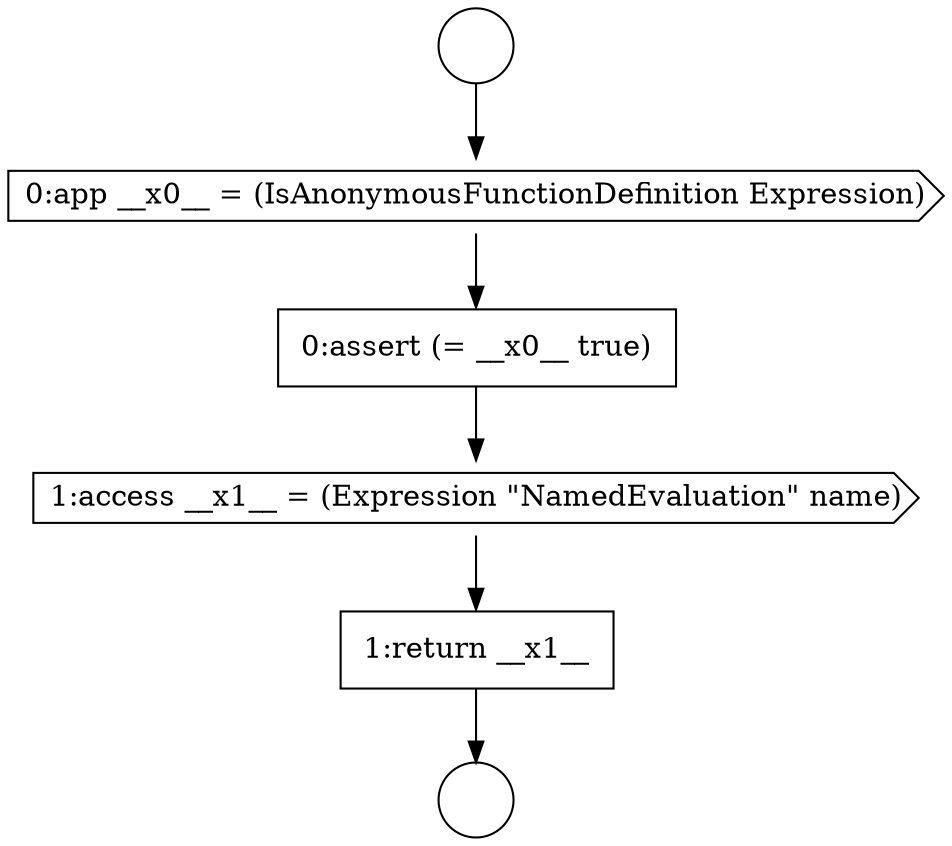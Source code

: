 digraph {
  node3962 [shape=cds, label=<<font color="black">0:app __x0__ = (IsAnonymousFunctionDefinition Expression)</font>> color="black" fillcolor="white" style=filled]
  node3963 [shape=none, margin=0, label=<<font color="black">
    <table border="0" cellborder="1" cellspacing="0" cellpadding="10">
      <tr><td align="left">0:assert (= __x0__ true)</td></tr>
    </table>
  </font>> color="black" fillcolor="white" style=filled]
  node3964 [shape=cds, label=<<font color="black">1:access __x1__ = (Expression &quot;NamedEvaluation&quot; name)</font>> color="black" fillcolor="white" style=filled]
  node3961 [shape=circle label=" " color="black" fillcolor="white" style=filled]
  node3965 [shape=none, margin=0, label=<<font color="black">
    <table border="0" cellborder="1" cellspacing="0" cellpadding="10">
      <tr><td align="left">1:return __x1__</td></tr>
    </table>
  </font>> color="black" fillcolor="white" style=filled]
  node3960 [shape=circle label=" " color="black" fillcolor="white" style=filled]
  node3962 -> node3963 [ color="black"]
  node3963 -> node3964 [ color="black"]
  node3960 -> node3962 [ color="black"]
  node3965 -> node3961 [ color="black"]
  node3964 -> node3965 [ color="black"]
}
